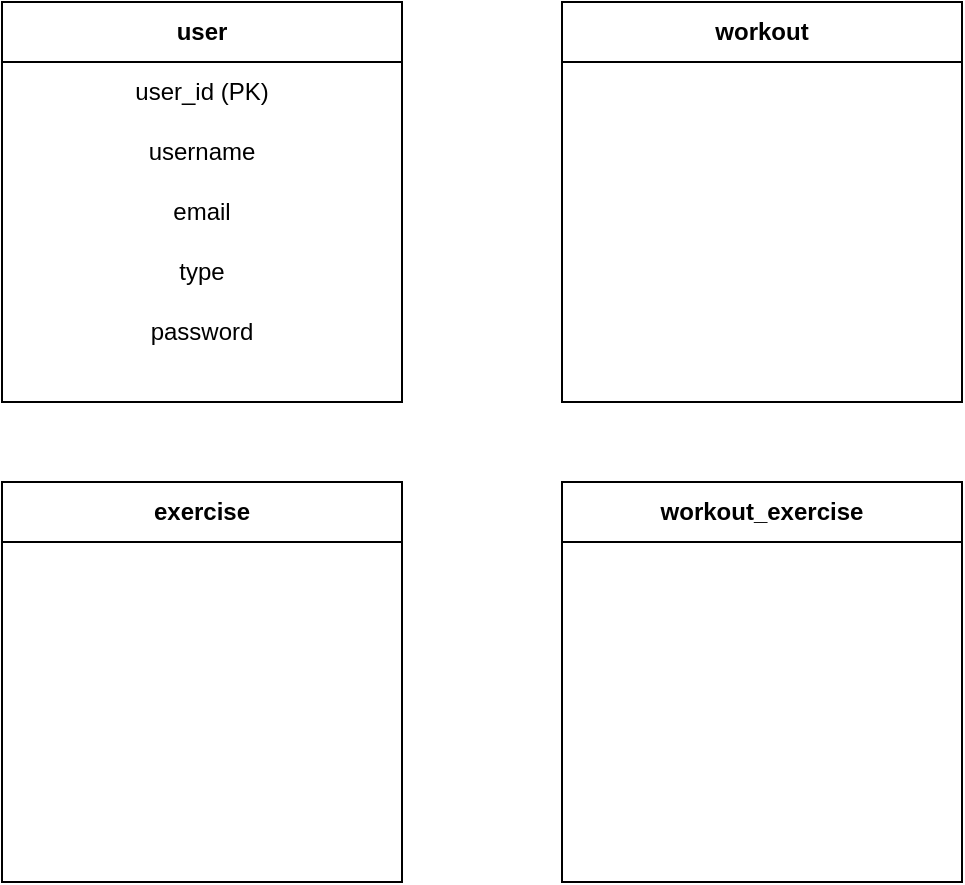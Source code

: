 <mxfile version="25.0.1">
  <diagram name="Page-1" id="_UrB7X2O_bQnR6X4eC7d">
    <mxGraphModel dx="861" dy="395" grid="1" gridSize="10" guides="1" tooltips="1" connect="1" arrows="1" fold="1" page="1" pageScale="1" pageWidth="1654" pageHeight="1169" math="0" shadow="0">
      <root>
        <mxCell id="0" />
        <mxCell id="1" parent="0" />
        <mxCell id="7U7vAsr_AXt3HuqYSihi-1" value="user" style="swimlane;whiteSpace=wrap;html=1;startSize=30;" vertex="1" parent="1">
          <mxGeometry x="300" y="100" width="200" height="200" as="geometry" />
        </mxCell>
        <mxCell id="7U7vAsr_AXt3HuqYSihi-6" value="user_id (PK)" style="text;html=1;align=center;verticalAlign=middle;whiteSpace=wrap;rounded=0;" vertex="1" parent="7U7vAsr_AXt3HuqYSihi-1">
          <mxGeometry y="30" width="200" height="30" as="geometry" />
        </mxCell>
        <mxCell id="7U7vAsr_AXt3HuqYSihi-7" value="username" style="text;html=1;align=center;verticalAlign=middle;whiteSpace=wrap;rounded=0;" vertex="1" parent="7U7vAsr_AXt3HuqYSihi-1">
          <mxGeometry y="60" width="200" height="30" as="geometry" />
        </mxCell>
        <mxCell id="7U7vAsr_AXt3HuqYSihi-8" value="email" style="text;html=1;align=center;verticalAlign=middle;whiteSpace=wrap;rounded=0;" vertex="1" parent="7U7vAsr_AXt3HuqYSihi-1">
          <mxGeometry y="90" width="200" height="30" as="geometry" />
        </mxCell>
        <mxCell id="7U7vAsr_AXt3HuqYSihi-9" value="type" style="text;html=1;align=center;verticalAlign=middle;whiteSpace=wrap;rounded=0;" vertex="1" parent="7U7vAsr_AXt3HuqYSihi-1">
          <mxGeometry y="120" width="200" height="30" as="geometry" />
        </mxCell>
        <mxCell id="7U7vAsr_AXt3HuqYSihi-10" value="password" style="text;html=1;align=center;verticalAlign=middle;whiteSpace=wrap;rounded=0;" vertex="1" parent="7U7vAsr_AXt3HuqYSihi-1">
          <mxGeometry y="150" width="200" height="30" as="geometry" />
        </mxCell>
        <mxCell id="7U7vAsr_AXt3HuqYSihi-2" value="workout" style="swimlane;whiteSpace=wrap;html=1;startSize=30;" vertex="1" parent="1">
          <mxGeometry x="580" y="100" width="200" height="200" as="geometry" />
        </mxCell>
        <mxCell id="7U7vAsr_AXt3HuqYSihi-3" value="exercise" style="swimlane;whiteSpace=wrap;html=1;startSize=30;" vertex="1" parent="1">
          <mxGeometry x="300" y="340" width="200" height="200" as="geometry" />
        </mxCell>
        <mxCell id="7U7vAsr_AXt3HuqYSihi-4" value="workout_exercise" style="swimlane;whiteSpace=wrap;html=1;startSize=30;" vertex="1" parent="1">
          <mxGeometry x="580" y="340" width="200" height="200" as="geometry" />
        </mxCell>
      </root>
    </mxGraphModel>
  </diagram>
</mxfile>
